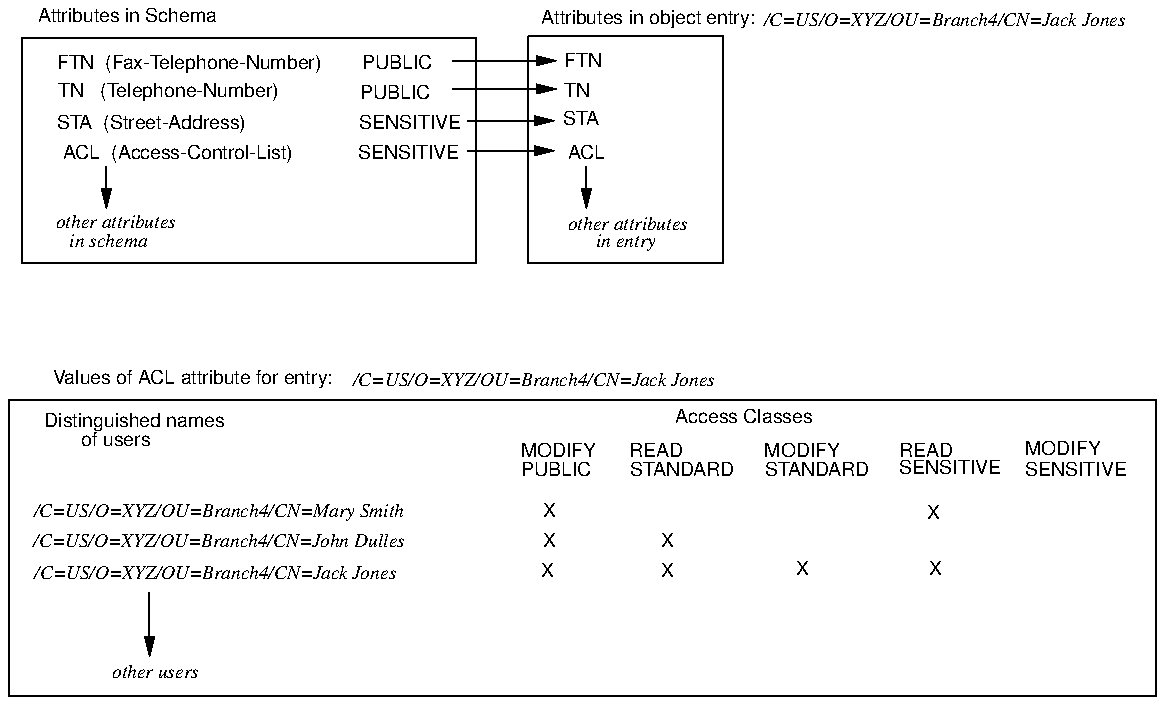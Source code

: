 ...\" @OSF_COPYRIGHT@
...\" COPYRIGHT NOTICE
...\" Copyright (c) 1990, 1991, 1992, 1993 Open Software Foundation, Inc.
...\" ALL RIGHTS RESERVED (DCE).  See the file named COPYRIGHT.DCE in the
...\" src directory for the full copyright text.
...\" 
...\" HISTORY
...\" $Log: fig14.aclsfor3atts.pic,v $
...\" Revision 1.1.2.1  1994/08/04  21:01:58  hal
...\" 	Create DCE GDS Admin Gd & Ref from GDS parts of Adm Gd & Cmd Ref; fix log
...\" 	[1994/08/04  20:37:15  hal]
...\"
...\" Revision 1.1.4.2  1993/08/12  17:19:35  buckler
...\" 	{edit, R1.0.2}
...\" 	Prentice-Hall editorial changes.
...\" 	[1993/08/12  17:03:17  buckler]
...\" 
...\" Revision 1.1.2.6  1993/01/28  19:08:45  dbelch
...\" 	Embedding copyright notice
...\" 	[1993/01/28  18:36:43  dbelch]
...\" 
...\" Revision 1.1.2.5  1993/01/10  23:25:08  rnollman
...\" 	incorporated Munich comment
...\" 	[1993/01/10  23:24:51  rnollman]
...\" 
...\" Revision 1.1.2.4  1993/01/08  09:17:11  marrek
...\" 	Changes from SSE Dublin.
...\" 	[1993/01/08  09:16:23  marrek]
...\" 
...\" Revision 1.1.2.2  1992/11/21  17:23:37  rnollman
...\" 	new illustration
...\" 	[1992/11/21  17:22:55  rnollman]
...\" 
...\" $EndLog$
.PS
scale = 106.667
#"\fH\s7Can read but not modify the STA and ACL attribute\s0\fP"  at 169, 117
#"\fI\s7For this entry Mary Smith:\s0\fP"  at 72, 148
#"\fH\s7Can read and modify the FTN and TN attributes\s0\fP"  at 157, 132
"\fH\s7PUBLIC\s0\fP"  at 206, 508
"\fH\s7PUBLIC\s0\fP"  at 207, 524
"\fH\s7STA  (Street-Address)\s0\fP"  at 76, 492
"\fH\s7FTN  (Fax-Telephone-Number)\s0\fP"  at 96, 524
line ->  from 75, 241 \
	to 75, 207 
"\fI\s7other users\s0\fP"  at 78, 199
"\fH\s7X\s0\fP"  at 494, 254
"\fH\s7X\s0\fP"  at 423, 254
"\fH\s7X\s0\fP"  at 351, 253
"\fH\s7X\s0\fP"  at 287, 253
"\fH\s7X\s0\fP"  at 351, 269
"\fH\s7X\s0\fP"  at 288, 269
"\fH\s7X\s0\fP"  at 493, 284
"\fH\s7X\s0\fP"  at 288, 285
"\fI\s7/C=US/O=XYZ/OU=Branch4/CN=Jack Jones\s0\fP"  at 110, 252
"\fI\s7/C=US/O=XYZ/OU=Branch4/CN=John Dulles\s0\fP"  at 112, 269
"\fI\s7/C=US/O=XYZ/OU=Branch4/CN=Mary Smith\s0\fP"  at 112, 285
"\fH\s7SENSITIVE\s0\fP"  at 569, 307
"\fH\s7MODIFY\s0\fP"  at 562, 318
"\fH\s7SENSITIVE\s0\fP"  at 502, 308
"\fH\s7READ\s0\fP"  at 489, 317
"\fH\s7STANDARD\s0\fP"  at 431, 307
"\fH\s7MODIFY\s0\fP"  at 423, 317
"\fH\s7STANDARD\s0\fP"  at 359, 307
"\fH\s7READ\s0\fP"  at 345, 317
"\fH\s7PUBLIC\s0\fP"  at 292, 307
"\fH\s7MODIFY\s0\fP"  at 293, 317
"\fH\s7Access Classes\s0\fP"  at 392, 335
"\fH\s7of users\s0\fP"  at 57, 323
"\fH\s7Distinguished names\s0\fP"  at 67, 333
"\fI\s7other attributes\s0\fP"  at 57, 439
"\fI\s7in schema\s0\fP"  at 53, 429
"\fH\s7\s0\fP"  at 230, 193
box  wid 612 ht 158 at 306, 265
"\fI\s7other attributes\s0\fP"  at 330, 438
"\fH\s7STA\s0\fP"  at 305, 494
"\fH\s7FTN\s0\fP"  at 306, 525
line ->  from 237, 525 \
	to 292, 525 
line ->  from 237, 510 \
	to 292, 510 
line ->  from 245, 493 \
	to 291, 493 
"\fH\s7TN   (Telephone-Number)\s0\fP"  at 85, 509
"\fI\s7in entry\s0\fP"  at 329, 429
box  wid 104 ht 121 at 329, 477.5
box  wid 242 ht 120 at 128, 477
"\fH\s7Attributes in object entry:\s0\fP"  at 341, 548
"\fI\s7/C=US/O=XYZ/OU=Branch4/CN=Jack Jones\s0\fP"  at 499, 547
"\fH\s7Attributes in Schema\s0\fP"  at 63, 549
"\fH\s7SENSITIVE\s0\fP"  at 214, 492
"\fH\s7SENSITIVE\s0\fP"  at 213, 476
line ->  from 245, 477 \
	to 291, 477 
"\fH\s7ACL  (Access-Control-List)\s0\fP"  at 90, 476
"\fH\s7ACL\s0\fP"  at 308, 476
"\fH\s7TN\s0\fP"  at 303, 509
line ->  from 308, 468 \
	to 308, 446 
line ->  from 52, 468 \
	to 52, 446 
#"\fI\s7For this entry John Dulles:\s0\fP"  at 70, 91
#"\fH\s7Can read and modify the FTN and TN attributes\s0\fP"  at 156, 76
#"\fH\s7Cannot read or  modify the STA and ACL attributes\s0\fP"  at 168, 60
#"\fI\s7For this entry Jack Jones:\s0\fP"  at 70, 35
#"\fH\s7Can read and modify the FTN and TN attributes\s0\fP"  at 156, 20
#"\fH\s7Can read but not modify the STA and ACL attribute\s0\fP"  at 168, 4
"\fI\s7/C=US/O=XYZ/OU=Branch4/CN=Jack Jones\s0\fP"  at 280, 355
"\fH\s7Values of ACL attribute for entry:\s0\fP"  at 98, 356
.PE
